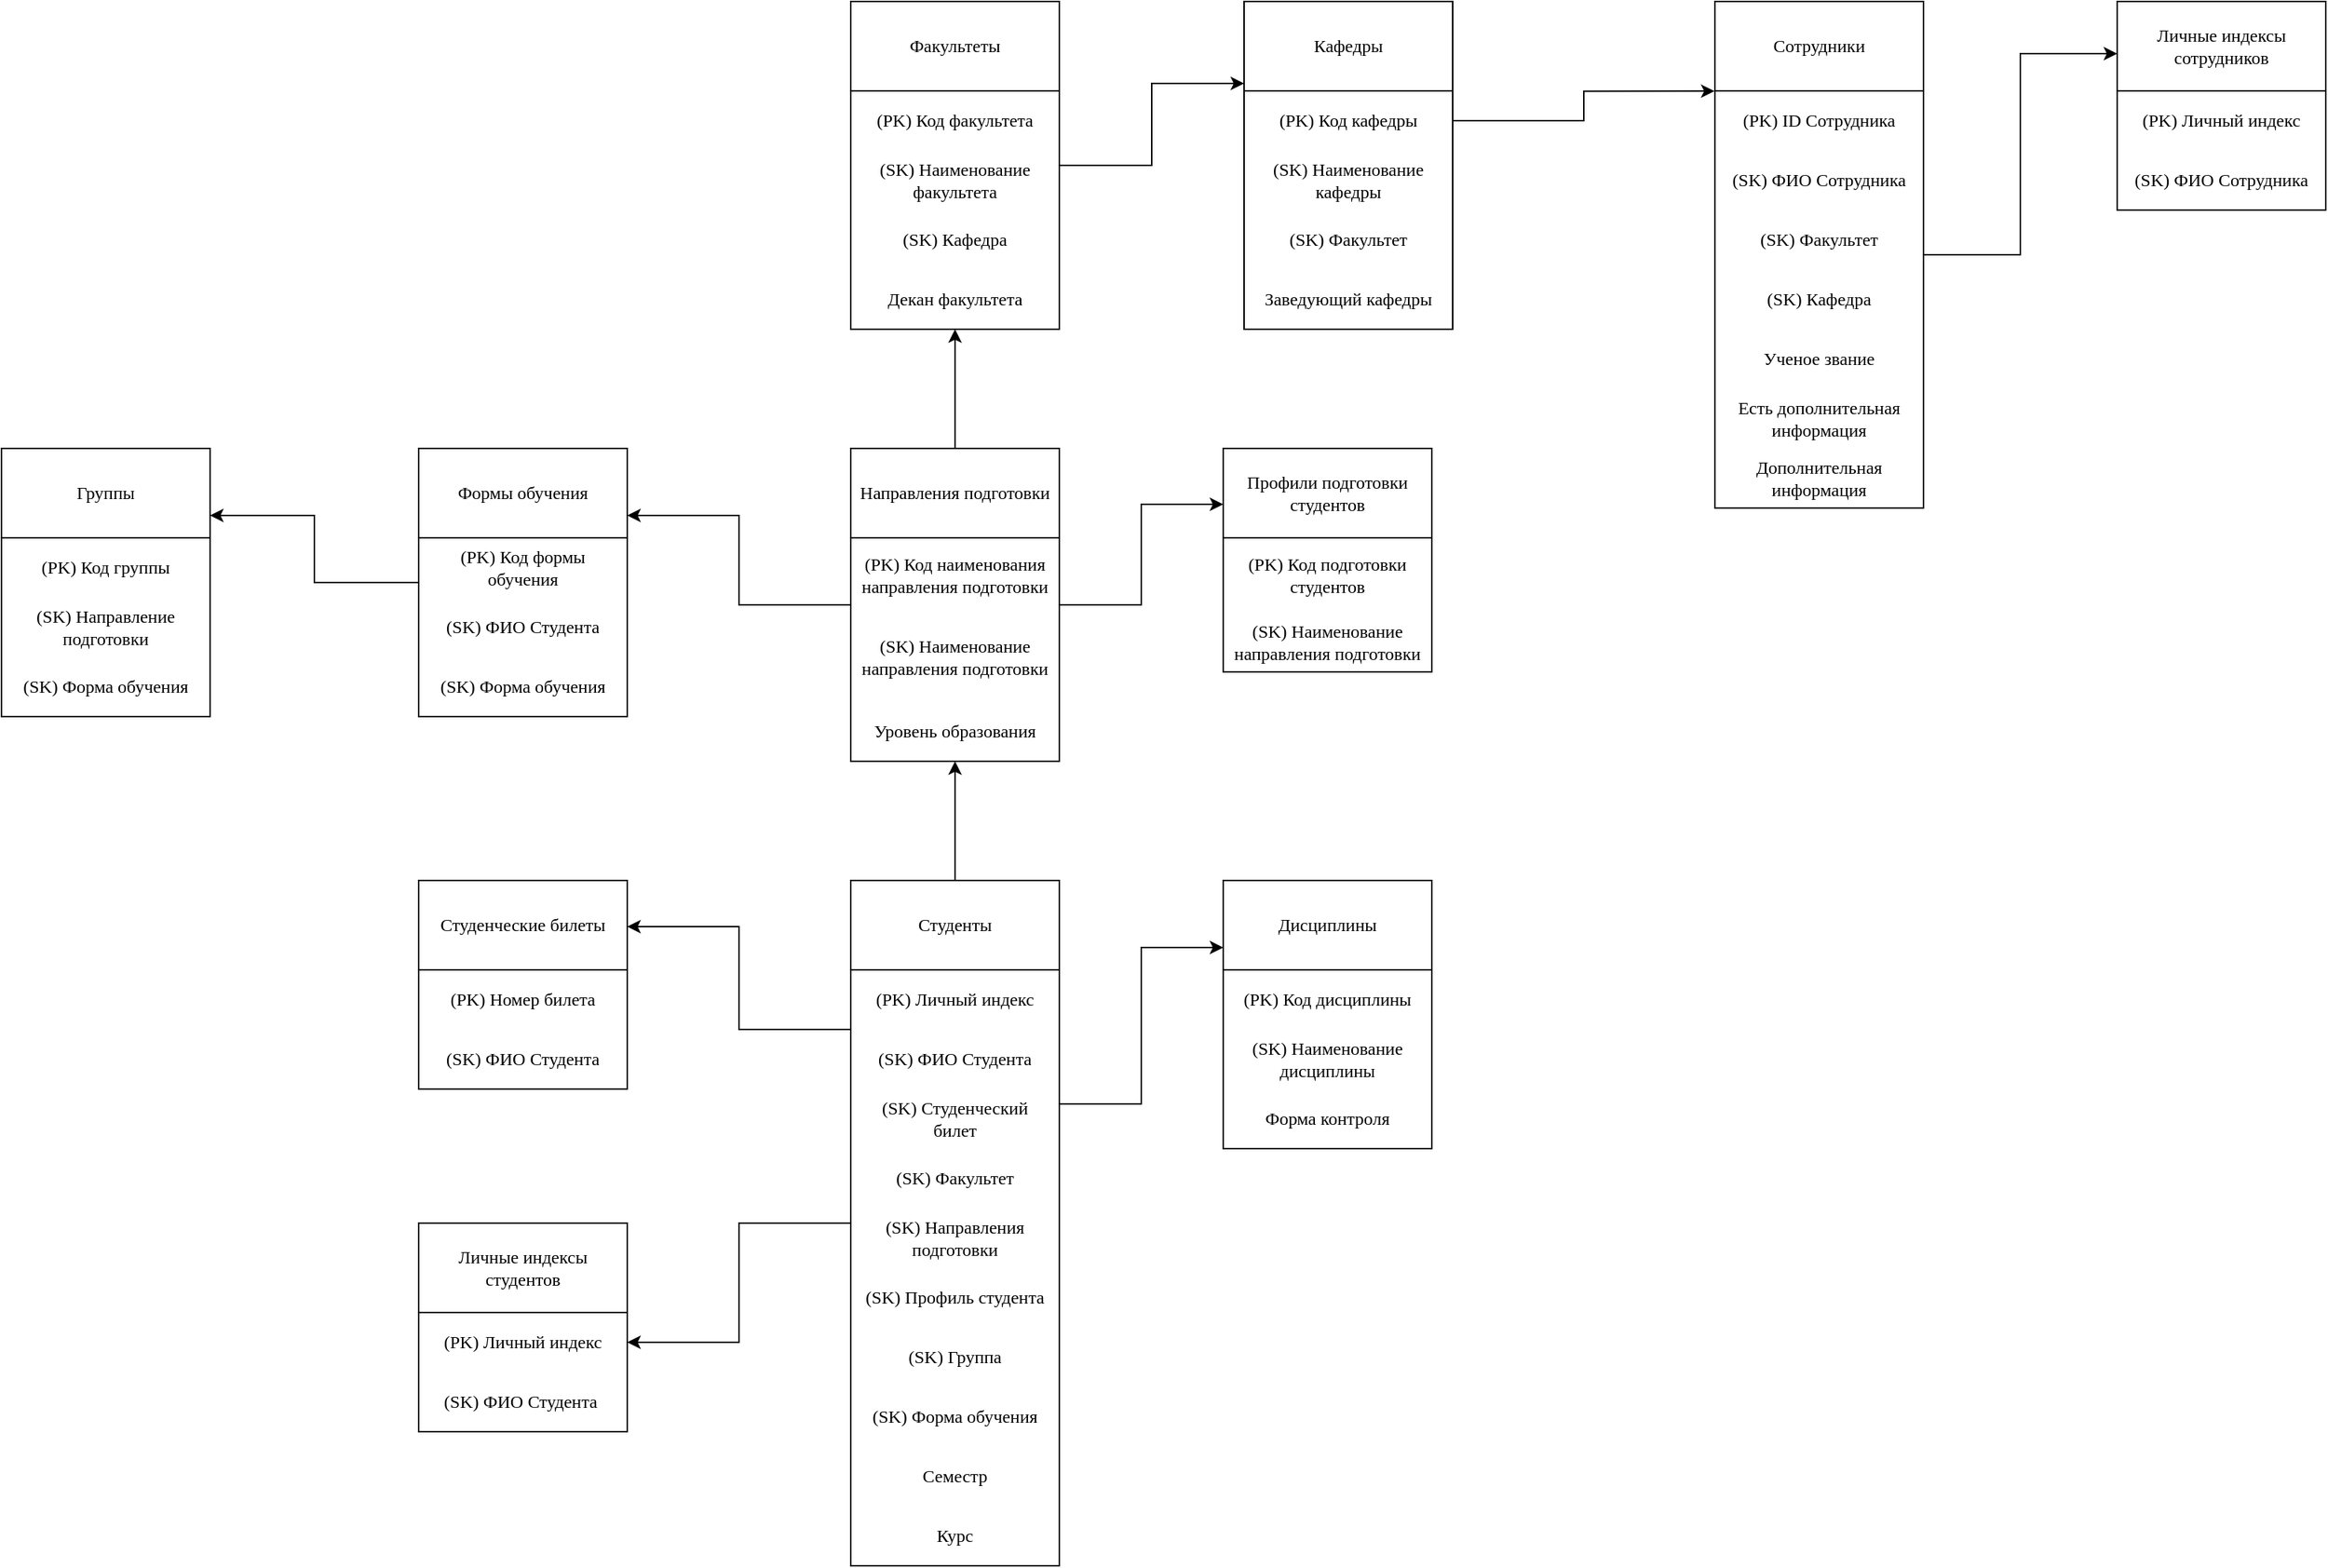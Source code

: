 <mxfile version="27.1.4">
  <diagram name="Страница — 1" id="RM1HQVQ-ACgRqFmenf65">
    <mxGraphModel dx="2245" dy="1963" grid="1" gridSize="10" guides="1" tooltips="1" connect="1" arrows="1" fold="1" page="1" pageScale="1" pageWidth="827" pageHeight="1169" math="0" shadow="0">
      <root>
        <mxCell id="0" />
        <mxCell id="1" parent="0" />
        <mxCell id="07Oq3XS_FDAB7F_KS3l3-8" value="Группы" style="swimlane;fontStyle=0;childLayout=stackLayout;horizontal=1;startSize=60;horizontalStack=0;resizeParent=1;resizeParentMax=0;resizeLast=0;collapsible=1;marginBottom=0;whiteSpace=wrap;html=1;align=center;fontFamily=Times New Roman;fontSize=12;" parent="1" vertex="1">
          <mxGeometry x="-420" y="-840" width="140" height="180" as="geometry" />
        </mxCell>
        <mxCell id="07Oq3XS_FDAB7F_KS3l3-9" value="(PK) Код группы" style="text;strokeColor=none;fillColor=none;align=center;verticalAlign=middle;spacingLeft=4;spacingRight=4;overflow=hidden;points=[[0,0.5],[1,0.5]];portConstraint=eastwest;rotatable=0;whiteSpace=wrap;html=1;fontFamily=Times New Roman;fontSize=12;" parent="07Oq3XS_FDAB7F_KS3l3-8" vertex="1">
          <mxGeometry y="60" width="140" height="40" as="geometry" />
        </mxCell>
        <mxCell id="07Oq3XS_FDAB7F_KS3l3-10" value="(SK)&amp;nbsp;Направление подготовки" style="text;strokeColor=none;fillColor=none;align=center;verticalAlign=middle;spacingLeft=4;spacingRight=4;overflow=hidden;points=[[0,0.5],[1,0.5]];portConstraint=eastwest;rotatable=0;whiteSpace=wrap;html=1;fontFamily=Times New Roman;fontSize=12;" parent="07Oq3XS_FDAB7F_KS3l3-8" vertex="1">
          <mxGeometry y="100" width="140" height="40" as="geometry" />
        </mxCell>
        <mxCell id="07Oq3XS_FDAB7F_KS3l3-71" value="(SK)&amp;nbsp;Форма обучения" style="text;strokeColor=none;fillColor=none;align=center;verticalAlign=middle;spacingLeft=4;spacingRight=4;overflow=hidden;points=[[0,0.5],[1,0.5]];portConstraint=eastwest;rotatable=0;whiteSpace=wrap;html=1;fontFamily=Times New Roman;fontSize=12;" parent="07Oq3XS_FDAB7F_KS3l3-8" vertex="1">
          <mxGeometry y="140" width="140" height="40" as="geometry" />
        </mxCell>
        <mxCell id="PxU2nwO3hG_xFeWPuz_U-7" style="edgeStyle=orthogonalEdgeStyle;rounded=0;orthogonalLoop=1;jettySize=auto;html=1;fontFamily=Times New Roman;fontSize=12;" parent="1" source="07Oq3XS_FDAB7F_KS3l3-11" target="07Oq3XS_FDAB7F_KS3l3-30" edge="1">
          <mxGeometry relative="1" as="geometry" />
        </mxCell>
        <mxCell id="c0ZHjnEcF9yiEcdgdPqq-7" style="edgeStyle=orthogonalEdgeStyle;rounded=0;orthogonalLoop=1;jettySize=auto;html=1;entryX=0;entryY=0.25;entryDx=0;entryDy=0;fontFamily=Times New Roman;fontSize=12;" parent="1" source="07Oq3XS_FDAB7F_KS3l3-11" target="07Oq3XS_FDAB7F_KS3l3-17" edge="1">
          <mxGeometry relative="1" as="geometry">
            <Array as="points">
              <mxPoint x="345" y="-400" />
              <mxPoint x="345" y="-505" />
            </Array>
          </mxGeometry>
        </mxCell>
        <mxCell id="07Oq3XS_FDAB7F_KS3l3-11" value="Студенты" style="swimlane;fontStyle=0;childLayout=stackLayout;horizontal=1;startSize=60;horizontalStack=0;resizeParent=1;resizeParentMax=0;resizeLast=0;collapsible=1;marginBottom=0;whiteSpace=wrap;html=1;align=center;fontFamily=Times New Roman;fontSize=12;" parent="1" vertex="1">
          <mxGeometry x="150" y="-550" width="140" height="460" as="geometry" />
        </mxCell>
        <mxCell id="c0aiVYKnJsTtHmroPYw6-22" value="(PK) Личный индекс" style="text;strokeColor=none;fillColor=none;align=center;verticalAlign=middle;spacingLeft=4;spacingRight=4;overflow=hidden;points=[[0,0.5],[1,0.5]];portConstraint=eastwest;rotatable=0;whiteSpace=wrap;html=1;fontFamily=Times New Roman;fontSize=12;" parent="07Oq3XS_FDAB7F_KS3l3-11" vertex="1">
          <mxGeometry y="60" width="140" height="40" as="geometry" />
        </mxCell>
        <mxCell id="07Oq3XS_FDAB7F_KS3l3-67" value="(SK) ФИО Студента" style="text;strokeColor=none;fillColor=none;align=center;verticalAlign=middle;spacingLeft=4;spacingRight=4;overflow=hidden;points=[[0,0.5],[1,0.5]];portConstraint=eastwest;rotatable=0;whiteSpace=wrap;html=1;fontFamily=Times New Roman;fontSize=12;" parent="07Oq3XS_FDAB7F_KS3l3-11" vertex="1">
          <mxGeometry y="100" width="140" height="40" as="geometry" />
        </mxCell>
        <mxCell id="07Oq3XS_FDAB7F_KS3l3-13" value="(SK)&amp;nbsp;Студенческий билет" style="text;strokeColor=none;fillColor=none;align=center;verticalAlign=middle;spacingLeft=4;spacingRight=4;overflow=hidden;points=[[0,0.5],[1,0.5]];portConstraint=eastwest;rotatable=0;whiteSpace=wrap;html=1;fontFamily=Times New Roman;fontSize=12;" parent="07Oq3XS_FDAB7F_KS3l3-11" vertex="1">
          <mxGeometry y="140" width="140" height="40" as="geometry" />
        </mxCell>
        <mxCell id="c0ZHjnEcF9yiEcdgdPqq-1" value="(SK) Факультет" style="text;strokeColor=none;fillColor=none;align=center;verticalAlign=middle;spacingLeft=4;spacingRight=4;overflow=hidden;points=[[0,0.5],[1,0.5]];portConstraint=eastwest;rotatable=0;whiteSpace=wrap;html=1;fontFamily=Times New Roman;fontSize=12;" parent="07Oq3XS_FDAB7F_KS3l3-11" vertex="1">
          <mxGeometry y="180" width="140" height="40" as="geometry" />
        </mxCell>
        <mxCell id="07Oq3XS_FDAB7F_KS3l3-69" value="(SK) Направления подготовки" style="text;strokeColor=none;fillColor=none;align=center;verticalAlign=middle;spacingLeft=4;spacingRight=4;overflow=hidden;points=[[0,0.5],[1,0.5]];portConstraint=eastwest;rotatable=0;whiteSpace=wrap;html=1;fontFamily=Times New Roman;fontSize=12;" parent="07Oq3XS_FDAB7F_KS3l3-11" vertex="1">
          <mxGeometry y="220" width="140" height="40" as="geometry" />
        </mxCell>
        <mxCell id="IIcLbiuXo6eS7khl8Cza-1" value="(SK)&amp;nbsp;Профиль студента" style="text;strokeColor=none;fillColor=none;align=center;verticalAlign=middle;spacingLeft=4;spacingRight=4;overflow=hidden;points=[[0,0.5],[1,0.5]];portConstraint=eastwest;rotatable=0;whiteSpace=wrap;html=1;fontFamily=Times New Roman;fontSize=12;" parent="07Oq3XS_FDAB7F_KS3l3-11" vertex="1">
          <mxGeometry y="260" width="140" height="40" as="geometry" />
        </mxCell>
        <mxCell id="07Oq3XS_FDAB7F_KS3l3-65" value="(SK) Группа" style="text;strokeColor=none;fillColor=none;align=center;verticalAlign=middle;spacingLeft=4;spacingRight=4;overflow=hidden;points=[[0,0.5],[1,0.5]];portConstraint=eastwest;rotatable=0;whiteSpace=wrap;html=1;fontFamily=Times New Roman;fontSize=12;" parent="07Oq3XS_FDAB7F_KS3l3-11" vertex="1">
          <mxGeometry y="300" width="140" height="40" as="geometry" />
        </mxCell>
        <mxCell id="eSvQvdiThqrzmIeAnb6p-1" value="(SK)&amp;nbsp;Форма обучения" style="text;strokeColor=none;fillColor=none;align=center;verticalAlign=middle;spacingLeft=4;spacingRight=4;overflow=hidden;points=[[0,0.5],[1,0.5]];portConstraint=eastwest;rotatable=0;whiteSpace=wrap;html=1;fontFamily=Times New Roman;fontSize=12;" parent="07Oq3XS_FDAB7F_KS3l3-11" vertex="1">
          <mxGeometry y="340" width="140" height="40" as="geometry" />
        </mxCell>
        <mxCell id="07Oq3XS_FDAB7F_KS3l3-68" value="Семестр" style="text;strokeColor=none;fillColor=none;align=center;verticalAlign=middle;spacingLeft=4;spacingRight=4;overflow=hidden;points=[[0,0.5],[1,0.5]];portConstraint=eastwest;rotatable=0;whiteSpace=wrap;html=1;fontFamily=Times New Roman;fontSize=12;" parent="07Oq3XS_FDAB7F_KS3l3-11" vertex="1">
          <mxGeometry y="380" width="140" height="40" as="geometry" />
        </mxCell>
        <mxCell id="SxP6dikXMvDFx1eo2wrM-1" value="Курс" style="text;strokeColor=none;fillColor=none;align=center;verticalAlign=middle;spacingLeft=4;spacingRight=4;overflow=hidden;points=[[0,0.5],[1,0.5]];portConstraint=eastwest;rotatable=0;whiteSpace=wrap;html=1;fontFamily=Times New Roman;fontSize=12;" parent="07Oq3XS_FDAB7F_KS3l3-11" vertex="1">
          <mxGeometry y="420" width="140" height="40" as="geometry" />
        </mxCell>
        <mxCell id="c0ZHjnEcF9yiEcdgdPqq-5" style="edgeStyle=orthogonalEdgeStyle;rounded=0;orthogonalLoop=1;jettySize=auto;html=1;entryX=0;entryY=0.25;entryDx=0;entryDy=0;fontFamily=Times New Roman;fontSize=12;" parent="1" source="07Oq3XS_FDAB7F_KS3l3-14" target="c0ZHjnEcF9yiEcdgdPqq-2" edge="1">
          <mxGeometry relative="1" as="geometry" />
        </mxCell>
        <mxCell id="07Oq3XS_FDAB7F_KS3l3-14" value="Сотрудники" style="swimlane;fontStyle=0;childLayout=stackLayout;horizontal=1;startSize=60;horizontalStack=0;resizeParent=1;resizeParentMax=0;resizeLast=0;collapsible=1;marginBottom=0;whiteSpace=wrap;html=1;align=center;fontFamily=Times New Roman;fontSize=12;" parent="1" vertex="1">
          <mxGeometry x="730" y="-1140" width="140" height="340" as="geometry" />
        </mxCell>
        <mxCell id="PxU2nwO3hG_xFeWPuz_U-1" value="(PK) ID Сотрудника" style="text;strokeColor=none;fillColor=none;align=center;verticalAlign=middle;spacingLeft=4;spacingRight=4;overflow=hidden;points=[[0,0.5],[1,0.5]];portConstraint=eastwest;rotatable=0;whiteSpace=wrap;html=1;fontFamily=Times New Roman;fontSize=12;" parent="07Oq3XS_FDAB7F_KS3l3-14" vertex="1">
          <mxGeometry y="60" width="140" height="40" as="geometry" />
        </mxCell>
        <mxCell id="07Oq3XS_FDAB7F_KS3l3-15" value="(SK) ФИО Сотрудника" style="text;strokeColor=none;fillColor=none;align=center;verticalAlign=middle;spacingLeft=4;spacingRight=4;overflow=hidden;points=[[0,0.5],[1,0.5]];portConstraint=eastwest;rotatable=0;whiteSpace=wrap;html=1;fontFamily=Times New Roman;fontSize=12;" parent="07Oq3XS_FDAB7F_KS3l3-14" vertex="1">
          <mxGeometry y="100" width="140" height="40" as="geometry" />
        </mxCell>
        <mxCell id="w6pJ38PBlBgNkQdBBUx--1" value="(SK) Факультет" style="text;strokeColor=none;fillColor=none;align=center;verticalAlign=middle;spacingLeft=4;spacingRight=4;overflow=hidden;points=[[0,0.5],[1,0.5]];portConstraint=eastwest;rotatable=0;whiteSpace=wrap;html=1;fontFamily=Times New Roman;fontSize=12;" parent="07Oq3XS_FDAB7F_KS3l3-14" vertex="1">
          <mxGeometry y="140" width="140" height="40" as="geometry" />
        </mxCell>
        <mxCell id="07Oq3XS_FDAB7F_KS3l3-16" value="(SK) Кафедра" style="text;strokeColor=none;fillColor=none;align=center;verticalAlign=middle;spacingLeft=4;spacingRight=4;overflow=hidden;points=[[0,0.5],[1,0.5]];portConstraint=eastwest;rotatable=0;whiteSpace=wrap;html=1;fontFamily=Times New Roman;fontSize=12;" parent="07Oq3XS_FDAB7F_KS3l3-14" vertex="1">
          <mxGeometry y="180" width="140" height="40" as="geometry" />
        </mxCell>
        <mxCell id="c0aiVYKnJsTtHmroPYw6-4" value="Ученое звание" style="text;strokeColor=none;fillColor=none;align=center;verticalAlign=middle;spacingLeft=4;spacingRight=4;overflow=hidden;points=[[0,0.5],[1,0.5]];portConstraint=eastwest;rotatable=0;whiteSpace=wrap;html=1;fontFamily=Times New Roman;fontSize=12;" parent="07Oq3XS_FDAB7F_KS3l3-14" vertex="1">
          <mxGeometry y="220" width="140" height="40" as="geometry" />
        </mxCell>
        <mxCell id="PxU2nwO3hG_xFeWPuz_U-8" value="Есть дополнительная информация" style="text;strokeColor=none;fillColor=none;align=center;verticalAlign=middle;spacingLeft=4;spacingRight=4;overflow=hidden;points=[[0,0.5],[1,0.5]];portConstraint=eastwest;rotatable=0;whiteSpace=wrap;html=1;fontFamily=Times New Roman;fontSize=12;" parent="07Oq3XS_FDAB7F_KS3l3-14" vertex="1">
          <mxGeometry y="260" width="140" height="40" as="geometry" />
        </mxCell>
        <mxCell id="PxU2nwO3hG_xFeWPuz_U-9" value="Дополнительная информация" style="text;strokeColor=none;fillColor=none;align=center;verticalAlign=middle;spacingLeft=4;spacingRight=4;overflow=hidden;points=[[0,0.5],[1,0.5]];portConstraint=eastwest;rotatable=0;whiteSpace=wrap;html=1;fontFamily=Times New Roman;fontSize=12;" parent="07Oq3XS_FDAB7F_KS3l3-14" vertex="1">
          <mxGeometry y="300" width="140" height="40" as="geometry" />
        </mxCell>
        <mxCell id="07Oq3XS_FDAB7F_KS3l3-17" value="Дисциплины" style="swimlane;fontStyle=0;childLayout=stackLayout;horizontal=1;startSize=60;horizontalStack=0;resizeParent=1;resizeParentMax=0;resizeLast=0;collapsible=1;marginBottom=0;whiteSpace=wrap;html=1;align=center;fontFamily=Times New Roman;fontSize=12;" parent="1" vertex="1">
          <mxGeometry x="400" y="-550" width="140" height="180" as="geometry" />
        </mxCell>
        <mxCell id="c0ZHjnEcF9yiEcdgdPqq-6" value="(PK) Код дисциплины" style="text;strokeColor=none;fillColor=none;align=center;verticalAlign=middle;spacingLeft=4;spacingRight=4;overflow=hidden;points=[[0,0.5],[1,0.5]];portConstraint=eastwest;rotatable=0;whiteSpace=wrap;html=1;fontFamily=Times New Roman;fontSize=12;" parent="07Oq3XS_FDAB7F_KS3l3-17" vertex="1">
          <mxGeometry y="60" width="140" height="40" as="geometry" />
        </mxCell>
        <mxCell id="07Oq3XS_FDAB7F_KS3l3-18" value="(SK) Наименование дисциплины" style="text;strokeColor=none;fillColor=none;align=center;verticalAlign=middle;spacingLeft=4;spacingRight=4;overflow=hidden;points=[[0,0.5],[1,0.5]];portConstraint=eastwest;rotatable=0;whiteSpace=wrap;html=1;fontFamily=Times New Roman;fontSize=12;" parent="07Oq3XS_FDAB7F_KS3l3-17" vertex="1">
          <mxGeometry y="100" width="140" height="40" as="geometry" />
        </mxCell>
        <mxCell id="07Oq3XS_FDAB7F_KS3l3-19" value="Форма контроля" style="text;strokeColor=none;fillColor=none;align=center;verticalAlign=middle;spacingLeft=4;spacingRight=4;overflow=hidden;points=[[0,0.5],[1,0.5]];portConstraint=eastwest;rotatable=0;whiteSpace=wrap;html=1;fontFamily=Times New Roman;fontSize=12;" parent="07Oq3XS_FDAB7F_KS3l3-17" vertex="1">
          <mxGeometry y="140" width="140" height="40" as="geometry" />
        </mxCell>
        <mxCell id="c0ZHjnEcF9yiEcdgdPqq-21" style="edgeStyle=orthogonalEdgeStyle;rounded=0;orthogonalLoop=1;jettySize=auto;html=1;entryX=0;entryY=0.25;entryDx=0;entryDy=0;fontFamily=Times New Roman;fontSize=12;" parent="1" source="07Oq3XS_FDAB7F_KS3l3-20" target="c0aiVYKnJsTtHmroPYw6-5" edge="1">
          <mxGeometry relative="1" as="geometry" />
        </mxCell>
        <mxCell id="07Oq3XS_FDAB7F_KS3l3-20" value="Факультеты" style="swimlane;fontStyle=0;childLayout=stackLayout;horizontal=1;startSize=60;horizontalStack=0;resizeParent=1;resizeParentMax=0;resizeLast=0;collapsible=1;marginBottom=0;whiteSpace=wrap;html=1;align=center;fontFamily=Times New Roman;fontSize=12;" parent="1" vertex="1">
          <mxGeometry x="150" y="-1140" width="140" height="220" as="geometry" />
        </mxCell>
        <mxCell id="c0ZHjnEcF9yiEcdgdPqq-16" value="(PK) Код факультета" style="text;strokeColor=none;fillColor=none;align=center;verticalAlign=middle;spacingLeft=4;spacingRight=4;overflow=hidden;points=[[0,0.5],[1,0.5]];portConstraint=eastwest;rotatable=0;whiteSpace=wrap;html=1;fontFamily=Times New Roman;fontSize=12;" parent="07Oq3XS_FDAB7F_KS3l3-20" vertex="1">
          <mxGeometry y="60" width="140" height="40" as="geometry" />
        </mxCell>
        <mxCell id="07Oq3XS_FDAB7F_KS3l3-21" value="(SK)&amp;nbsp;Наименование факультета" style="text;strokeColor=none;fillColor=none;align=center;verticalAlign=middle;spacingLeft=4;spacingRight=4;overflow=hidden;points=[[0,0.5],[1,0.5]];portConstraint=eastwest;rotatable=0;whiteSpace=wrap;html=1;fontFamily=Times New Roman;fontSize=12;" parent="07Oq3XS_FDAB7F_KS3l3-20" vertex="1">
          <mxGeometry y="100" width="140" height="40" as="geometry" />
        </mxCell>
        <mxCell id="eSvQvdiThqrzmIeAnb6p-5" value="(SK) Кафедра" style="text;strokeColor=none;fillColor=none;align=center;verticalAlign=middle;spacingLeft=4;spacingRight=4;overflow=hidden;points=[[0,0.5],[1,0.5]];portConstraint=eastwest;rotatable=0;whiteSpace=wrap;html=1;fontFamily=Times New Roman;fontSize=12;" parent="07Oq3XS_FDAB7F_KS3l3-20" vertex="1">
          <mxGeometry y="140" width="140" height="40" as="geometry" />
        </mxCell>
        <mxCell id="07Oq3XS_FDAB7F_KS3l3-72" value="Декан факультета" style="text;strokeColor=none;fillColor=none;align=center;verticalAlign=middle;spacingLeft=4;spacingRight=4;overflow=hidden;points=[[0,0.5],[1,0.5]];portConstraint=eastwest;rotatable=0;whiteSpace=wrap;html=1;fontFamily=Times New Roman;fontSize=12;" parent="07Oq3XS_FDAB7F_KS3l3-20" vertex="1">
          <mxGeometry y="180" width="140" height="40" as="geometry" />
        </mxCell>
        <mxCell id="c0ZHjnEcF9yiEcdgdPqq-9" style="edgeStyle=orthogonalEdgeStyle;rounded=0;orthogonalLoop=1;jettySize=auto;html=1;entryX=1;entryY=0.25;entryDx=0;entryDy=0;fontFamily=Times New Roman;fontSize=12;" parent="1" source="07Oq3XS_FDAB7F_KS3l3-23" target="2jsNtga7JRwTBQeUCgVW-1" edge="1">
          <mxGeometry relative="1" as="geometry" />
        </mxCell>
        <mxCell id="J20idnr8xE7dDNKsf8St-1" style="edgeStyle=orthogonalEdgeStyle;rounded=0;orthogonalLoop=1;jettySize=auto;html=1;entryX=0;entryY=0.25;entryDx=0;entryDy=0;" parent="1" source="07Oq3XS_FDAB7F_KS3l3-23" target="07Oq3XS_FDAB7F_KS3l3-35" edge="1">
          <mxGeometry relative="1" as="geometry" />
        </mxCell>
        <mxCell id="07Oq3XS_FDAB7F_KS3l3-23" value="Направления подготовки" style="swimlane;fontStyle=0;childLayout=stackLayout;horizontal=1;startSize=60;horizontalStack=0;resizeParent=1;resizeParentMax=0;resizeLast=0;collapsible=1;marginBottom=0;whiteSpace=wrap;html=1;align=center;fontFamily=Times New Roman;fontSize=12;" parent="1" vertex="1">
          <mxGeometry x="150" y="-840" width="140" height="210" as="geometry" />
        </mxCell>
        <mxCell id="c0ZHjnEcF9yiEcdgdPqq-11" value="(PK) Код наименования направления подготовки" style="text;strokeColor=none;fillColor=none;align=center;verticalAlign=middle;spacingLeft=4;spacingRight=4;overflow=hidden;points=[[0,0.5],[1,0.5]];portConstraint=eastwest;rotatable=0;whiteSpace=wrap;html=1;fontFamily=Times New Roman;fontSize=12;" parent="07Oq3XS_FDAB7F_KS3l3-23" vertex="1">
          <mxGeometry y="60" width="140" height="50" as="geometry" />
        </mxCell>
        <mxCell id="07Oq3XS_FDAB7F_KS3l3-24" value="(SK) Наименование направления подготовки" style="text;strokeColor=none;fillColor=none;align=center;verticalAlign=middle;spacingLeft=4;spacingRight=4;overflow=hidden;points=[[0,0.5],[1,0.5]];portConstraint=eastwest;rotatable=0;whiteSpace=wrap;html=1;fontFamily=Times New Roman;fontSize=12;" parent="07Oq3XS_FDAB7F_KS3l3-23" vertex="1">
          <mxGeometry y="110" width="140" height="60" as="geometry" />
        </mxCell>
        <mxCell id="PxU2nwO3hG_xFeWPuz_U-5" value="Уровень образования" style="text;strokeColor=none;fillColor=none;align=center;verticalAlign=middle;spacingLeft=4;spacingRight=4;overflow=hidden;points=[[0,0.5],[1,0.5]];portConstraint=eastwest;rotatable=0;whiteSpace=wrap;html=1;fontFamily=Times New Roman;fontSize=12;" parent="07Oq3XS_FDAB7F_KS3l3-23" vertex="1">
          <mxGeometry y="170" width="140" height="40" as="geometry" />
        </mxCell>
        <mxCell id="07Oq3XS_FDAB7F_KS3l3-29" value="Личные индексы студентов" style="swimlane;fontStyle=0;childLayout=stackLayout;horizontal=1;startSize=60;horizontalStack=0;resizeParent=1;resizeParentMax=0;resizeLast=0;collapsible=1;marginBottom=0;whiteSpace=wrap;html=1;align=center;fontFamily=Times New Roman;fontSize=12;" parent="1" vertex="1">
          <mxGeometry x="-140" y="-320" width="140" height="140" as="geometry" />
        </mxCell>
        <mxCell id="07Oq3XS_FDAB7F_KS3l3-30" value="(PK) Личный индекс" style="text;strokeColor=none;fillColor=none;align=center;verticalAlign=middle;spacingLeft=4;spacingRight=4;overflow=hidden;points=[[0,0.5],[1,0.5]];portConstraint=eastwest;rotatable=0;whiteSpace=wrap;html=1;fontFamily=Times New Roman;fontSize=12;" parent="07Oq3XS_FDAB7F_KS3l3-29" vertex="1">
          <mxGeometry y="60" width="140" height="40" as="geometry" />
        </mxCell>
        <mxCell id="07Oq3XS_FDAB7F_KS3l3-31" value="(SK)&amp;nbsp;ФИО Студента&amp;nbsp;" style="text;strokeColor=none;fillColor=none;align=center;verticalAlign=middle;spacingLeft=4;spacingRight=4;overflow=hidden;points=[[0,0.5],[1,0.5]];portConstraint=eastwest;rotatable=0;whiteSpace=wrap;html=1;fontFamily=Times New Roman;fontSize=12;" parent="07Oq3XS_FDAB7F_KS3l3-29" vertex="1">
          <mxGeometry y="100" width="140" height="40" as="geometry" />
        </mxCell>
        <mxCell id="07Oq3XS_FDAB7F_KS3l3-35" value="Профили подготовки студентов" style="swimlane;fontStyle=0;childLayout=stackLayout;horizontal=1;startSize=60;horizontalStack=0;resizeParent=1;resizeParentMax=0;resizeLast=0;collapsible=1;marginBottom=0;whiteSpace=wrap;html=1;align=center;fontFamily=Times New Roman;fontSize=12;" parent="1" vertex="1">
          <mxGeometry x="400" y="-840" width="140" height="150" as="geometry" />
        </mxCell>
        <mxCell id="c0ZHjnEcF9yiEcdgdPqq-8" value="(PK) Код подготовки студентов" style="text;strokeColor=none;fillColor=none;align=center;verticalAlign=middle;spacingLeft=4;spacingRight=4;overflow=hidden;points=[[0,0.5],[1,0.5]];portConstraint=eastwest;rotatable=0;whiteSpace=wrap;html=1;fontFamily=Times New Roman;fontSize=12;" parent="07Oq3XS_FDAB7F_KS3l3-35" vertex="1">
          <mxGeometry y="60" width="140" height="50" as="geometry" />
        </mxCell>
        <mxCell id="07Oq3XS_FDAB7F_KS3l3-36" value="(SK) Наименование направления подготовки" style="text;strokeColor=none;fillColor=none;align=center;verticalAlign=middle;spacingLeft=4;spacingRight=4;overflow=hidden;points=[[0,0.5],[1,0.5]];portConstraint=eastwest;rotatable=0;whiteSpace=wrap;html=1;fontFamily=Times New Roman;fontSize=12;" parent="07Oq3XS_FDAB7F_KS3l3-35" vertex="1">
          <mxGeometry y="110" width="140" height="40" as="geometry" />
        </mxCell>
        <mxCell id="c0aiVYKnJsTtHmroPYw6-5" value="Кафедры" style="swimlane;fontStyle=0;childLayout=stackLayout;horizontal=1;startSize=60;horizontalStack=0;resizeParent=1;resizeParentMax=0;resizeLast=0;collapsible=1;marginBottom=0;whiteSpace=wrap;html=1;align=center;fontFamily=Times New Roman;fontSize=12;" parent="1" vertex="1">
          <mxGeometry x="414" y="-1140" width="140" height="220" as="geometry" />
        </mxCell>
        <mxCell id="c0aiVYKnJsTtHmroPYw6-6" value="(PK) Код кафедры" style="text;strokeColor=none;fillColor=none;align=center;verticalAlign=middle;spacingLeft=4;spacingRight=4;overflow=hidden;points=[[0,0.5],[1,0.5]];portConstraint=eastwest;rotatable=0;whiteSpace=wrap;html=1;fontFamily=Times New Roman;fontSize=12;" parent="c0aiVYKnJsTtHmroPYw6-5" vertex="1">
          <mxGeometry y="60" width="140" height="40" as="geometry" />
        </mxCell>
        <mxCell id="c0ZHjnEcF9yiEcdgdPqq-20" value="(SK)&amp;nbsp;Наименование кафедры" style="text;strokeColor=none;fillColor=none;align=center;verticalAlign=middle;spacingLeft=4;spacingRight=4;overflow=hidden;points=[[0,0.5],[1,0.5]];portConstraint=eastwest;rotatable=0;whiteSpace=wrap;html=1;fontFamily=Times New Roman;fontSize=12;" parent="c0aiVYKnJsTtHmroPYw6-5" vertex="1">
          <mxGeometry y="100" width="140" height="40" as="geometry" />
        </mxCell>
        <mxCell id="c0aiVYKnJsTtHmroPYw6-9" value="(SK) Факультет" style="text;strokeColor=none;fillColor=none;align=center;verticalAlign=middle;spacingLeft=4;spacingRight=4;overflow=hidden;points=[[0,0.5],[1,0.5]];portConstraint=eastwest;rotatable=0;whiteSpace=wrap;html=1;fontFamily=Times New Roman;fontSize=12;" parent="c0aiVYKnJsTtHmroPYw6-5" vertex="1">
          <mxGeometry y="140" width="140" height="40" as="geometry" />
        </mxCell>
        <mxCell id="c0aiVYKnJsTtHmroPYw6-20" value="Заведующий кафедры" style="text;strokeColor=none;fillColor=none;align=center;verticalAlign=middle;spacingLeft=4;spacingRight=4;overflow=hidden;points=[[0,0.5],[1,0.5]];portConstraint=eastwest;rotatable=0;whiteSpace=wrap;html=1;fontFamily=Times New Roman;fontSize=12;" parent="c0aiVYKnJsTtHmroPYw6-5" vertex="1">
          <mxGeometry y="180" width="140" height="40" as="geometry" />
        </mxCell>
        <mxCell id="c0aiVYKnJsTtHmroPYw6-10" value="Студенческие билеты" style="swimlane;fontStyle=0;childLayout=stackLayout;horizontal=1;startSize=60;horizontalStack=0;resizeParent=1;resizeParentMax=0;resizeLast=0;collapsible=1;marginBottom=0;whiteSpace=wrap;html=1;align=center;fontFamily=Times New Roman;fontSize=12;" parent="1" vertex="1">
          <mxGeometry x="-140" y="-550" width="140" height="140" as="geometry" />
        </mxCell>
        <mxCell id="c0aiVYKnJsTtHmroPYw6-39" style="edgeStyle=orthogonalEdgeStyle;rounded=0;orthogonalLoop=1;jettySize=auto;html=1;align=center;fontFamily=Times New Roman;fontSize=12;" parent="c0aiVYKnJsTtHmroPYw6-10" source="07Oq3XS_FDAB7F_KS3l3-11" edge="1">
          <mxGeometry relative="1" as="geometry">
            <mxPoint x="140" y="31" as="targetPoint" />
            <Array as="points">
              <mxPoint x="215" y="100" />
              <mxPoint x="215" y="31" />
            </Array>
          </mxGeometry>
        </mxCell>
        <mxCell id="c0aiVYKnJsTtHmroPYw6-11" value="(PK) Номер билета" style="text;strokeColor=none;fillColor=none;align=center;verticalAlign=middle;spacingLeft=4;spacingRight=4;overflow=hidden;points=[[0,0.5],[1,0.5]];portConstraint=eastwest;rotatable=0;whiteSpace=wrap;html=1;fontFamily=Times New Roman;fontSize=12;" parent="c0aiVYKnJsTtHmroPYw6-10" vertex="1">
          <mxGeometry y="60" width="140" height="40" as="geometry" />
        </mxCell>
        <mxCell id="c0aiVYKnJsTtHmroPYw6-12" value="(SK) ФИО Студента" style="text;strokeColor=none;fillColor=none;align=center;verticalAlign=middle;spacingLeft=4;spacingRight=4;overflow=hidden;points=[[0,0.5],[1,0.5]];portConstraint=eastwest;rotatable=0;whiteSpace=wrap;html=1;fontFamily=Times New Roman;fontSize=12;" parent="c0aiVYKnJsTtHmroPYw6-10" vertex="1">
          <mxGeometry y="100" width="140" height="40" as="geometry" />
        </mxCell>
        <mxCell id="c0aiVYKnJsTtHmroPYw6-43" style="edgeStyle=orthogonalEdgeStyle;rounded=0;orthogonalLoop=1;jettySize=auto;html=1;entryX=-0.002;entryY=0.177;entryDx=0;entryDy=0;entryPerimeter=0;align=center;fontFamily=Times New Roman;fontSize=12;" parent="1" source="c0aiVYKnJsTtHmroPYw6-6" target="07Oq3XS_FDAB7F_KS3l3-14" edge="1">
          <mxGeometry relative="1" as="geometry" />
        </mxCell>
        <mxCell id="c0ZHjnEcF9yiEcdgdPqq-10" style="edgeStyle=orthogonalEdgeStyle;rounded=0;orthogonalLoop=1;jettySize=auto;html=1;entryX=1;entryY=0.25;entryDx=0;entryDy=0;fontFamily=Times New Roman;fontSize=12;" parent="1" source="2jsNtga7JRwTBQeUCgVW-1" target="07Oq3XS_FDAB7F_KS3l3-8" edge="1">
          <mxGeometry relative="1" as="geometry" />
        </mxCell>
        <mxCell id="2jsNtga7JRwTBQeUCgVW-1" value="Формы обучения" style="swimlane;fontStyle=0;childLayout=stackLayout;horizontal=1;startSize=60;horizontalStack=0;resizeParent=1;resizeParentMax=0;resizeLast=0;collapsible=1;marginBottom=0;whiteSpace=wrap;html=1;align=center;fontFamily=Times New Roman;fontSize=12;" parent="1" vertex="1">
          <mxGeometry x="-140" y="-840" width="140" height="180" as="geometry" />
        </mxCell>
        <mxCell id="2jsNtga7JRwTBQeUCgVW-2" value="(PK) Код формы обучения" style="text;strokeColor=none;fillColor=none;align=center;verticalAlign=middle;spacingLeft=4;spacingRight=4;overflow=hidden;points=[[0,0.5],[1,0.5]];portConstraint=eastwest;rotatable=0;whiteSpace=wrap;html=1;fontFamily=Times New Roman;fontSize=12;" parent="2jsNtga7JRwTBQeUCgVW-1" vertex="1">
          <mxGeometry y="60" width="140" height="40" as="geometry" />
        </mxCell>
        <mxCell id="2jsNtga7JRwTBQeUCgVW-3" value="(SK) ФИО Студента" style="text;strokeColor=none;fillColor=none;align=center;verticalAlign=middle;spacingLeft=4;spacingRight=4;overflow=hidden;points=[[0,0.5],[1,0.5]];portConstraint=eastwest;rotatable=0;whiteSpace=wrap;html=1;fontFamily=Times New Roman;fontSize=12;" parent="2jsNtga7JRwTBQeUCgVW-1" vertex="1">
          <mxGeometry y="100" width="140" height="40" as="geometry" />
        </mxCell>
        <mxCell id="2jsNtga7JRwTBQeUCgVW-4" value="(SK)&amp;nbsp;Форма обучения" style="text;strokeColor=none;fillColor=none;align=center;verticalAlign=middle;spacingLeft=4;spacingRight=4;overflow=hidden;points=[[0,0.5],[1,0.5]];portConstraint=eastwest;rotatable=0;whiteSpace=wrap;html=1;fontFamily=Times New Roman;fontSize=12;" parent="2jsNtga7JRwTBQeUCgVW-1" vertex="1">
          <mxGeometry y="140" width="140" height="40" as="geometry" />
        </mxCell>
        <mxCell id="c0ZHjnEcF9yiEcdgdPqq-2" value="Личные индексы сотрудников" style="swimlane;fontStyle=0;childLayout=stackLayout;horizontal=1;startSize=60;horizontalStack=0;resizeParent=1;resizeParentMax=0;resizeLast=0;collapsible=1;marginBottom=0;whiteSpace=wrap;html=1;align=center;fontFamily=Times New Roman;fontSize=12;" parent="1" vertex="1">
          <mxGeometry x="1000" y="-1140" width="140" height="140" as="geometry" />
        </mxCell>
        <mxCell id="c0ZHjnEcF9yiEcdgdPqq-3" value="(PK) Личный индекс" style="text;strokeColor=none;fillColor=none;align=center;verticalAlign=middle;spacingLeft=4;spacingRight=4;overflow=hidden;points=[[0,0.5],[1,0.5]];portConstraint=eastwest;rotatable=0;whiteSpace=wrap;html=1;fontFamily=Times New Roman;fontSize=12;" parent="c0ZHjnEcF9yiEcdgdPqq-2" vertex="1">
          <mxGeometry y="60" width="140" height="40" as="geometry" />
        </mxCell>
        <mxCell id="c0ZHjnEcF9yiEcdgdPqq-4" value="(SK)&amp;nbsp;ФИО Сотрудника" style="text;strokeColor=none;fillColor=none;align=center;verticalAlign=middle;spacingLeft=4;spacingRight=4;overflow=hidden;points=[[0,0.5],[1,0.5]];portConstraint=eastwest;rotatable=0;whiteSpace=wrap;html=1;fontFamily=Times New Roman;fontSize=12;" parent="c0ZHjnEcF9yiEcdgdPqq-2" vertex="1">
          <mxGeometry y="100" width="140" height="40" as="geometry" />
        </mxCell>
        <mxCell id="c0ZHjnEcF9yiEcdgdPqq-14" style="edgeStyle=orthogonalEdgeStyle;rounded=0;orthogonalLoop=1;jettySize=auto;html=1;entryX=0.5;entryY=1;entryDx=0;entryDy=0;entryPerimeter=0;fontFamily=Times New Roman;fontSize=12;" parent="1" source="07Oq3XS_FDAB7F_KS3l3-11" target="PxU2nwO3hG_xFeWPuz_U-5" edge="1">
          <mxGeometry relative="1" as="geometry" />
        </mxCell>
        <mxCell id="c0ZHjnEcF9yiEcdgdPqq-19" style="edgeStyle=orthogonalEdgeStyle;rounded=0;orthogonalLoop=1;jettySize=auto;html=1;entryX=0.5;entryY=1;entryDx=0;entryDy=0;entryPerimeter=0;fontFamily=Times New Roman;fontSize=12;" parent="1" source="07Oq3XS_FDAB7F_KS3l3-23" target="07Oq3XS_FDAB7F_KS3l3-72" edge="1">
          <mxGeometry relative="1" as="geometry" />
        </mxCell>
      </root>
    </mxGraphModel>
  </diagram>
</mxfile>
